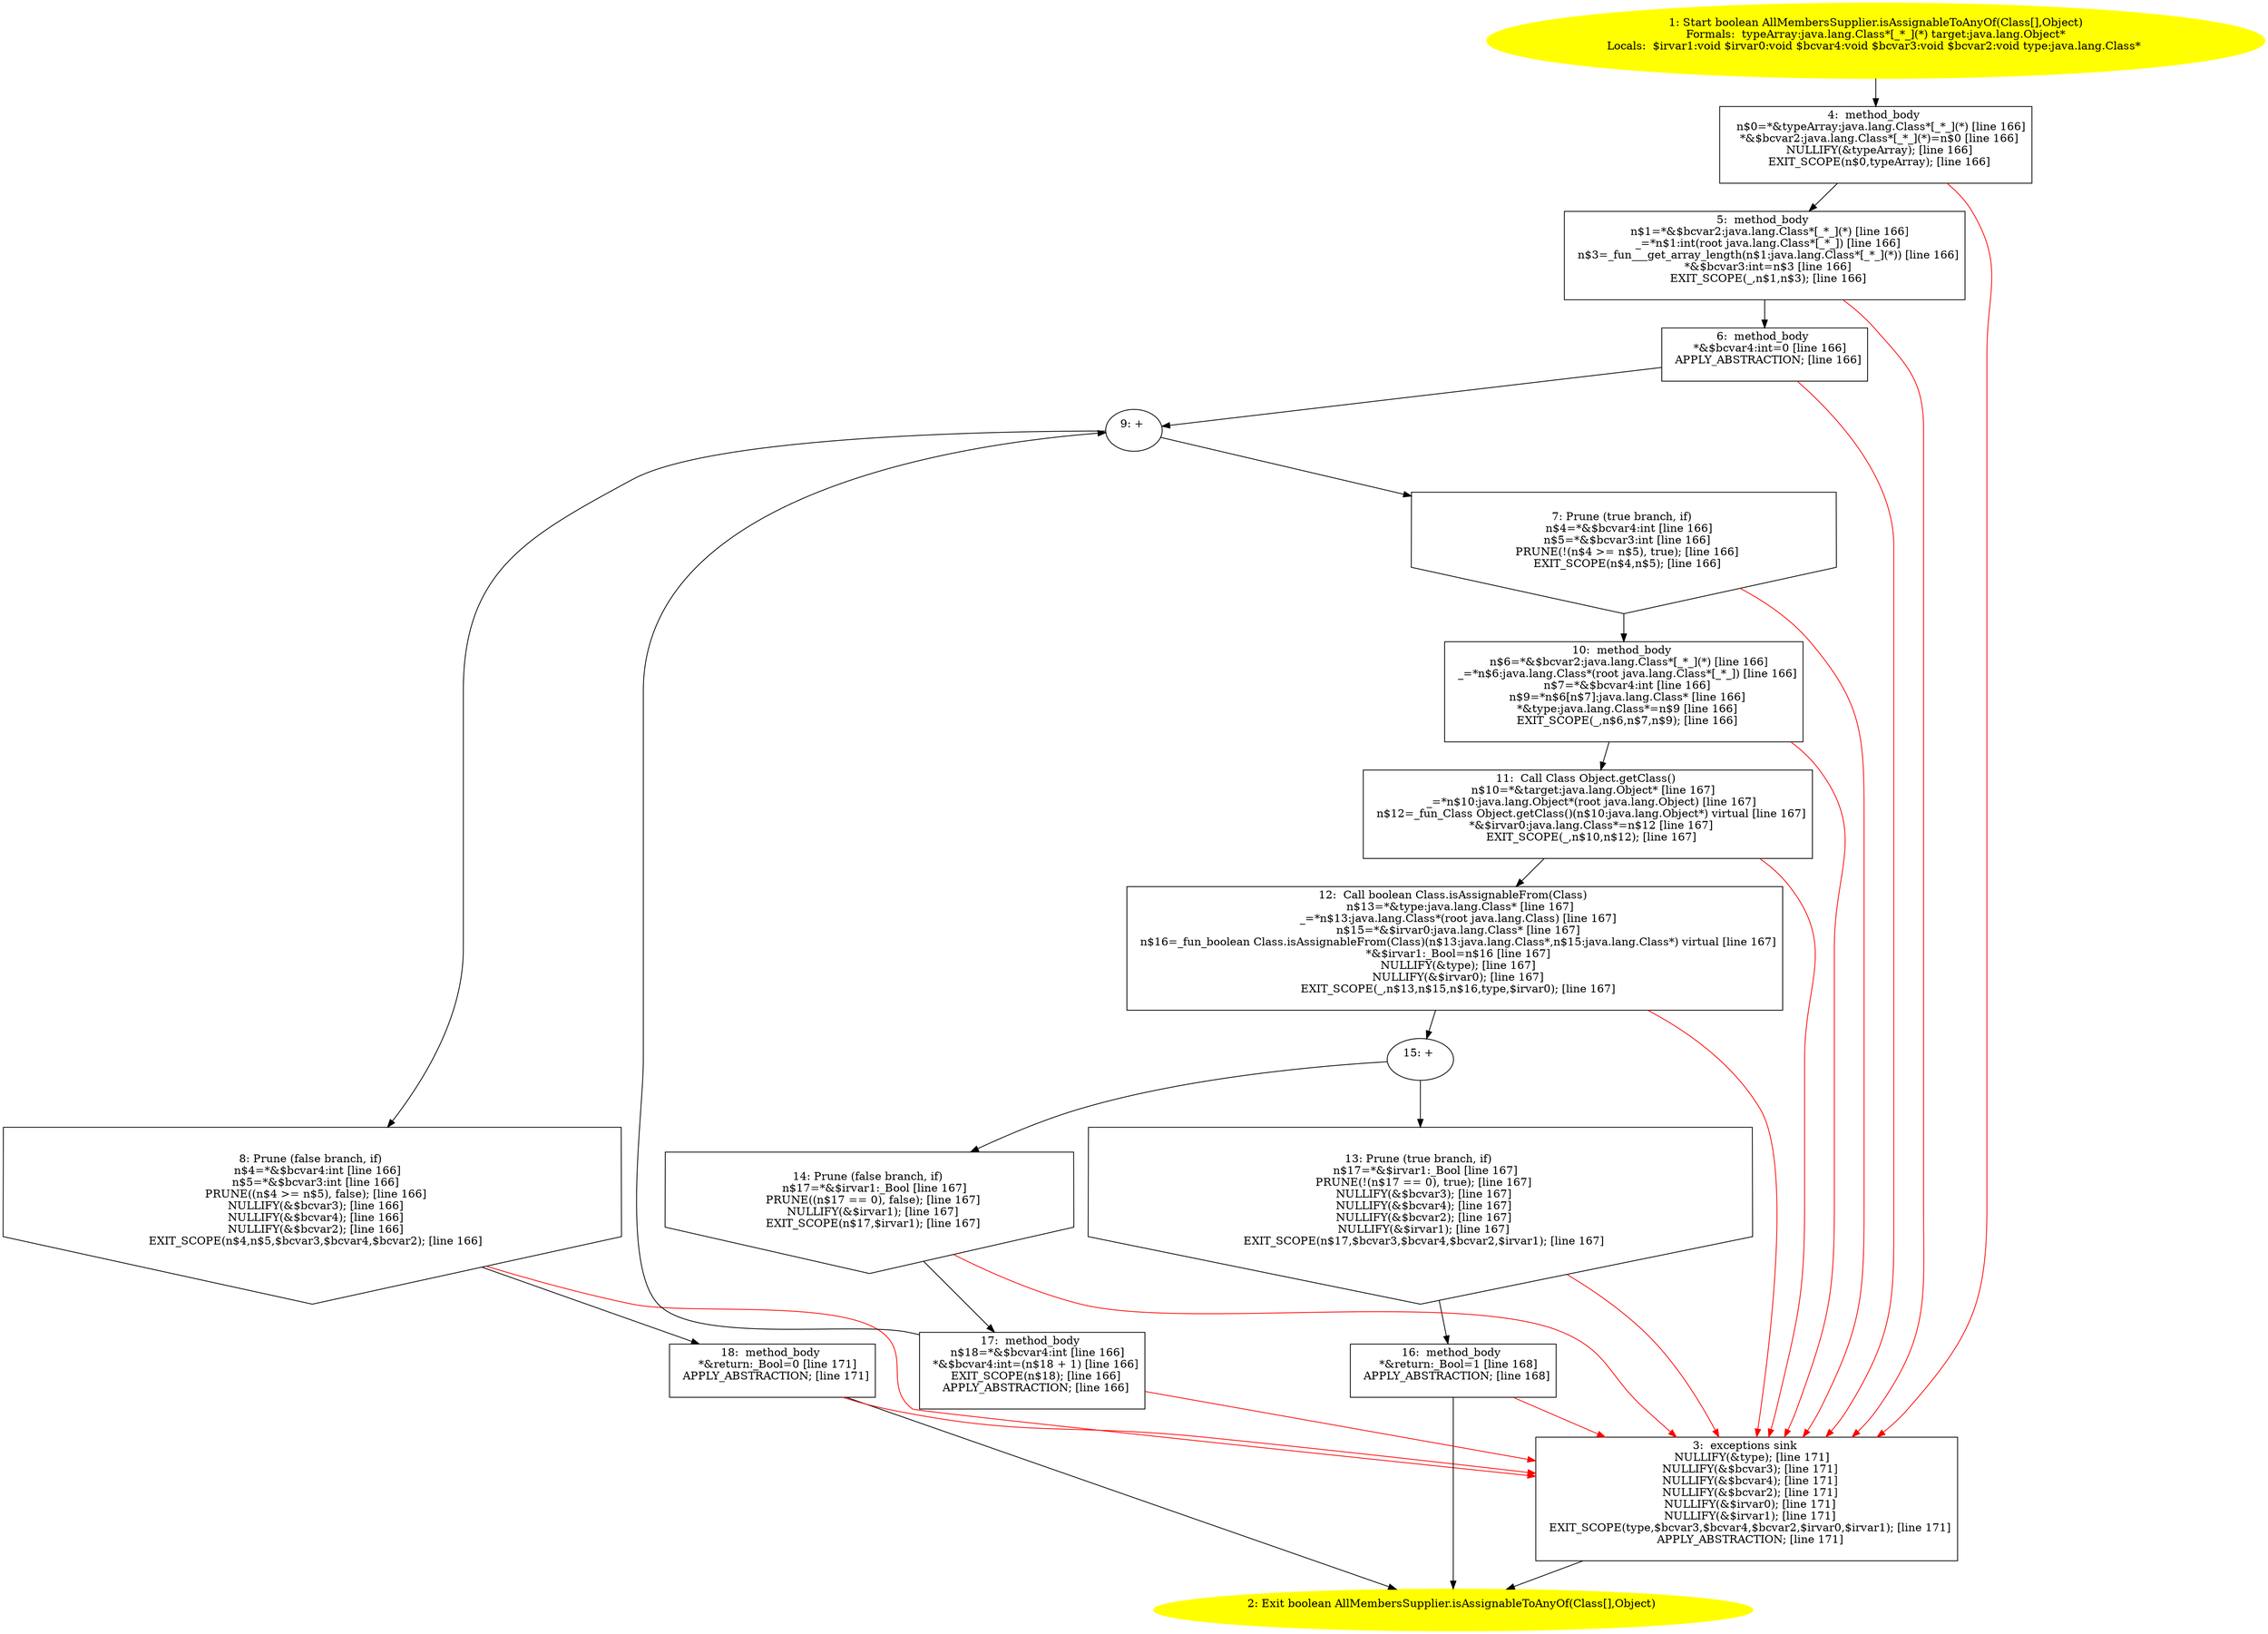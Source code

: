 /* @generated */
digraph cfg {
"org.junit.experimental.theories.internal.AllMembersSupplier.isAssignableToAnyOf(java.lang.Class[],ja.67a0e4f81758dfa60424f374370553ca_1" [label="1: Start boolean AllMembersSupplier.isAssignableToAnyOf(Class[],Object)\nFormals:  typeArray:java.lang.Class*[_*_](*) target:java.lang.Object*\nLocals:  $irvar1:void $irvar0:void $bcvar4:void $bcvar3:void $bcvar2:void type:java.lang.Class* \n  " color=yellow style=filled]
	

	 "org.junit.experimental.theories.internal.AllMembersSupplier.isAssignableToAnyOf(java.lang.Class[],ja.67a0e4f81758dfa60424f374370553ca_1" -> "org.junit.experimental.theories.internal.AllMembersSupplier.isAssignableToAnyOf(java.lang.Class[],ja.67a0e4f81758dfa60424f374370553ca_4" ;
"org.junit.experimental.theories.internal.AllMembersSupplier.isAssignableToAnyOf(java.lang.Class[],ja.67a0e4f81758dfa60424f374370553ca_2" [label="2: Exit boolean AllMembersSupplier.isAssignableToAnyOf(Class[],Object) \n  " color=yellow style=filled]
	

"org.junit.experimental.theories.internal.AllMembersSupplier.isAssignableToAnyOf(java.lang.Class[],ja.67a0e4f81758dfa60424f374370553ca_3" [label="3:  exceptions sink \n   NULLIFY(&type); [line 171]\n  NULLIFY(&$bcvar3); [line 171]\n  NULLIFY(&$bcvar4); [line 171]\n  NULLIFY(&$bcvar2); [line 171]\n  NULLIFY(&$irvar0); [line 171]\n  NULLIFY(&$irvar1); [line 171]\n  EXIT_SCOPE(type,$bcvar3,$bcvar4,$bcvar2,$irvar0,$irvar1); [line 171]\n  APPLY_ABSTRACTION; [line 171]\n " shape="box"]
	

	 "org.junit.experimental.theories.internal.AllMembersSupplier.isAssignableToAnyOf(java.lang.Class[],ja.67a0e4f81758dfa60424f374370553ca_3" -> "org.junit.experimental.theories.internal.AllMembersSupplier.isAssignableToAnyOf(java.lang.Class[],ja.67a0e4f81758dfa60424f374370553ca_2" ;
"org.junit.experimental.theories.internal.AllMembersSupplier.isAssignableToAnyOf(java.lang.Class[],ja.67a0e4f81758dfa60424f374370553ca_4" [label="4:  method_body \n   n$0=*&typeArray:java.lang.Class*[_*_](*) [line 166]\n  *&$bcvar2:java.lang.Class*[_*_](*)=n$0 [line 166]\n  NULLIFY(&typeArray); [line 166]\n  EXIT_SCOPE(n$0,typeArray); [line 166]\n " shape="box"]
	

	 "org.junit.experimental.theories.internal.AllMembersSupplier.isAssignableToAnyOf(java.lang.Class[],ja.67a0e4f81758dfa60424f374370553ca_4" -> "org.junit.experimental.theories.internal.AllMembersSupplier.isAssignableToAnyOf(java.lang.Class[],ja.67a0e4f81758dfa60424f374370553ca_5" ;
	 "org.junit.experimental.theories.internal.AllMembersSupplier.isAssignableToAnyOf(java.lang.Class[],ja.67a0e4f81758dfa60424f374370553ca_4" -> "org.junit.experimental.theories.internal.AllMembersSupplier.isAssignableToAnyOf(java.lang.Class[],ja.67a0e4f81758dfa60424f374370553ca_3" [color="red" ];
"org.junit.experimental.theories.internal.AllMembersSupplier.isAssignableToAnyOf(java.lang.Class[],ja.67a0e4f81758dfa60424f374370553ca_5" [label="5:  method_body \n   n$1=*&$bcvar2:java.lang.Class*[_*_](*) [line 166]\n  _=*n$1:int(root java.lang.Class*[_*_]) [line 166]\n  n$3=_fun___get_array_length(n$1:java.lang.Class*[_*_](*)) [line 166]\n  *&$bcvar3:int=n$3 [line 166]\n  EXIT_SCOPE(_,n$1,n$3); [line 166]\n " shape="box"]
	

	 "org.junit.experimental.theories.internal.AllMembersSupplier.isAssignableToAnyOf(java.lang.Class[],ja.67a0e4f81758dfa60424f374370553ca_5" -> "org.junit.experimental.theories.internal.AllMembersSupplier.isAssignableToAnyOf(java.lang.Class[],ja.67a0e4f81758dfa60424f374370553ca_6" ;
	 "org.junit.experimental.theories.internal.AllMembersSupplier.isAssignableToAnyOf(java.lang.Class[],ja.67a0e4f81758dfa60424f374370553ca_5" -> "org.junit.experimental.theories.internal.AllMembersSupplier.isAssignableToAnyOf(java.lang.Class[],ja.67a0e4f81758dfa60424f374370553ca_3" [color="red" ];
"org.junit.experimental.theories.internal.AllMembersSupplier.isAssignableToAnyOf(java.lang.Class[],ja.67a0e4f81758dfa60424f374370553ca_6" [label="6:  method_body \n   *&$bcvar4:int=0 [line 166]\n  APPLY_ABSTRACTION; [line 166]\n " shape="box"]
	

	 "org.junit.experimental.theories.internal.AllMembersSupplier.isAssignableToAnyOf(java.lang.Class[],ja.67a0e4f81758dfa60424f374370553ca_6" -> "org.junit.experimental.theories.internal.AllMembersSupplier.isAssignableToAnyOf(java.lang.Class[],ja.67a0e4f81758dfa60424f374370553ca_9" ;
	 "org.junit.experimental.theories.internal.AllMembersSupplier.isAssignableToAnyOf(java.lang.Class[],ja.67a0e4f81758dfa60424f374370553ca_6" -> "org.junit.experimental.theories.internal.AllMembersSupplier.isAssignableToAnyOf(java.lang.Class[],ja.67a0e4f81758dfa60424f374370553ca_3" [color="red" ];
"org.junit.experimental.theories.internal.AllMembersSupplier.isAssignableToAnyOf(java.lang.Class[],ja.67a0e4f81758dfa60424f374370553ca_7" [label="7: Prune (true branch, if) \n   n$4=*&$bcvar4:int [line 166]\n  n$5=*&$bcvar3:int [line 166]\n  PRUNE(!(n$4 >= n$5), true); [line 166]\n  EXIT_SCOPE(n$4,n$5); [line 166]\n " shape="invhouse"]
	

	 "org.junit.experimental.theories.internal.AllMembersSupplier.isAssignableToAnyOf(java.lang.Class[],ja.67a0e4f81758dfa60424f374370553ca_7" -> "org.junit.experimental.theories.internal.AllMembersSupplier.isAssignableToAnyOf(java.lang.Class[],ja.67a0e4f81758dfa60424f374370553ca_10" ;
	 "org.junit.experimental.theories.internal.AllMembersSupplier.isAssignableToAnyOf(java.lang.Class[],ja.67a0e4f81758dfa60424f374370553ca_7" -> "org.junit.experimental.theories.internal.AllMembersSupplier.isAssignableToAnyOf(java.lang.Class[],ja.67a0e4f81758dfa60424f374370553ca_3" [color="red" ];
"org.junit.experimental.theories.internal.AllMembersSupplier.isAssignableToAnyOf(java.lang.Class[],ja.67a0e4f81758dfa60424f374370553ca_8" [label="8: Prune (false branch, if) \n   n$4=*&$bcvar4:int [line 166]\n  n$5=*&$bcvar3:int [line 166]\n  PRUNE((n$4 >= n$5), false); [line 166]\n  NULLIFY(&$bcvar3); [line 166]\n  NULLIFY(&$bcvar4); [line 166]\n  NULLIFY(&$bcvar2); [line 166]\n  EXIT_SCOPE(n$4,n$5,$bcvar3,$bcvar4,$bcvar2); [line 166]\n " shape="invhouse"]
	

	 "org.junit.experimental.theories.internal.AllMembersSupplier.isAssignableToAnyOf(java.lang.Class[],ja.67a0e4f81758dfa60424f374370553ca_8" -> "org.junit.experimental.theories.internal.AllMembersSupplier.isAssignableToAnyOf(java.lang.Class[],ja.67a0e4f81758dfa60424f374370553ca_18" ;
	 "org.junit.experimental.theories.internal.AllMembersSupplier.isAssignableToAnyOf(java.lang.Class[],ja.67a0e4f81758dfa60424f374370553ca_8" -> "org.junit.experimental.theories.internal.AllMembersSupplier.isAssignableToAnyOf(java.lang.Class[],ja.67a0e4f81758dfa60424f374370553ca_3" [color="red" ];
"org.junit.experimental.theories.internal.AllMembersSupplier.isAssignableToAnyOf(java.lang.Class[],ja.67a0e4f81758dfa60424f374370553ca_9" [label="9: + \n  " ]
	

	 "org.junit.experimental.theories.internal.AllMembersSupplier.isAssignableToAnyOf(java.lang.Class[],ja.67a0e4f81758dfa60424f374370553ca_9" -> "org.junit.experimental.theories.internal.AllMembersSupplier.isAssignableToAnyOf(java.lang.Class[],ja.67a0e4f81758dfa60424f374370553ca_7" ;
	 "org.junit.experimental.theories.internal.AllMembersSupplier.isAssignableToAnyOf(java.lang.Class[],ja.67a0e4f81758dfa60424f374370553ca_9" -> "org.junit.experimental.theories.internal.AllMembersSupplier.isAssignableToAnyOf(java.lang.Class[],ja.67a0e4f81758dfa60424f374370553ca_8" ;
"org.junit.experimental.theories.internal.AllMembersSupplier.isAssignableToAnyOf(java.lang.Class[],ja.67a0e4f81758dfa60424f374370553ca_10" [label="10:  method_body \n   n$6=*&$bcvar2:java.lang.Class*[_*_](*) [line 166]\n  _=*n$6:java.lang.Class*(root java.lang.Class*[_*_]) [line 166]\n  n$7=*&$bcvar4:int [line 166]\n  n$9=*n$6[n$7]:java.lang.Class* [line 166]\n  *&type:java.lang.Class*=n$9 [line 166]\n  EXIT_SCOPE(_,n$6,n$7,n$9); [line 166]\n " shape="box"]
	

	 "org.junit.experimental.theories.internal.AllMembersSupplier.isAssignableToAnyOf(java.lang.Class[],ja.67a0e4f81758dfa60424f374370553ca_10" -> "org.junit.experimental.theories.internal.AllMembersSupplier.isAssignableToAnyOf(java.lang.Class[],ja.67a0e4f81758dfa60424f374370553ca_11" ;
	 "org.junit.experimental.theories.internal.AllMembersSupplier.isAssignableToAnyOf(java.lang.Class[],ja.67a0e4f81758dfa60424f374370553ca_10" -> "org.junit.experimental.theories.internal.AllMembersSupplier.isAssignableToAnyOf(java.lang.Class[],ja.67a0e4f81758dfa60424f374370553ca_3" [color="red" ];
"org.junit.experimental.theories.internal.AllMembersSupplier.isAssignableToAnyOf(java.lang.Class[],ja.67a0e4f81758dfa60424f374370553ca_11" [label="11:  Call Class Object.getClass() \n   n$10=*&target:java.lang.Object* [line 167]\n  _=*n$10:java.lang.Object*(root java.lang.Object) [line 167]\n  n$12=_fun_Class Object.getClass()(n$10:java.lang.Object*) virtual [line 167]\n  *&$irvar0:java.lang.Class*=n$12 [line 167]\n  EXIT_SCOPE(_,n$10,n$12); [line 167]\n " shape="box"]
	

	 "org.junit.experimental.theories.internal.AllMembersSupplier.isAssignableToAnyOf(java.lang.Class[],ja.67a0e4f81758dfa60424f374370553ca_11" -> "org.junit.experimental.theories.internal.AllMembersSupplier.isAssignableToAnyOf(java.lang.Class[],ja.67a0e4f81758dfa60424f374370553ca_12" ;
	 "org.junit.experimental.theories.internal.AllMembersSupplier.isAssignableToAnyOf(java.lang.Class[],ja.67a0e4f81758dfa60424f374370553ca_11" -> "org.junit.experimental.theories.internal.AllMembersSupplier.isAssignableToAnyOf(java.lang.Class[],ja.67a0e4f81758dfa60424f374370553ca_3" [color="red" ];
"org.junit.experimental.theories.internal.AllMembersSupplier.isAssignableToAnyOf(java.lang.Class[],ja.67a0e4f81758dfa60424f374370553ca_12" [label="12:  Call boolean Class.isAssignableFrom(Class) \n   n$13=*&type:java.lang.Class* [line 167]\n  _=*n$13:java.lang.Class*(root java.lang.Class) [line 167]\n  n$15=*&$irvar0:java.lang.Class* [line 167]\n  n$16=_fun_boolean Class.isAssignableFrom(Class)(n$13:java.lang.Class*,n$15:java.lang.Class*) virtual [line 167]\n  *&$irvar1:_Bool=n$16 [line 167]\n  NULLIFY(&type); [line 167]\n  NULLIFY(&$irvar0); [line 167]\n  EXIT_SCOPE(_,n$13,n$15,n$16,type,$irvar0); [line 167]\n " shape="box"]
	

	 "org.junit.experimental.theories.internal.AllMembersSupplier.isAssignableToAnyOf(java.lang.Class[],ja.67a0e4f81758dfa60424f374370553ca_12" -> "org.junit.experimental.theories.internal.AllMembersSupplier.isAssignableToAnyOf(java.lang.Class[],ja.67a0e4f81758dfa60424f374370553ca_15" ;
	 "org.junit.experimental.theories.internal.AllMembersSupplier.isAssignableToAnyOf(java.lang.Class[],ja.67a0e4f81758dfa60424f374370553ca_12" -> "org.junit.experimental.theories.internal.AllMembersSupplier.isAssignableToAnyOf(java.lang.Class[],ja.67a0e4f81758dfa60424f374370553ca_3" [color="red" ];
"org.junit.experimental.theories.internal.AllMembersSupplier.isAssignableToAnyOf(java.lang.Class[],ja.67a0e4f81758dfa60424f374370553ca_13" [label="13: Prune (true branch, if) \n   n$17=*&$irvar1:_Bool [line 167]\n  PRUNE(!(n$17 == 0), true); [line 167]\n  NULLIFY(&$bcvar3); [line 167]\n  NULLIFY(&$bcvar4); [line 167]\n  NULLIFY(&$bcvar2); [line 167]\n  NULLIFY(&$irvar1); [line 167]\n  EXIT_SCOPE(n$17,$bcvar3,$bcvar4,$bcvar2,$irvar1); [line 167]\n " shape="invhouse"]
	

	 "org.junit.experimental.theories.internal.AllMembersSupplier.isAssignableToAnyOf(java.lang.Class[],ja.67a0e4f81758dfa60424f374370553ca_13" -> "org.junit.experimental.theories.internal.AllMembersSupplier.isAssignableToAnyOf(java.lang.Class[],ja.67a0e4f81758dfa60424f374370553ca_16" ;
	 "org.junit.experimental.theories.internal.AllMembersSupplier.isAssignableToAnyOf(java.lang.Class[],ja.67a0e4f81758dfa60424f374370553ca_13" -> "org.junit.experimental.theories.internal.AllMembersSupplier.isAssignableToAnyOf(java.lang.Class[],ja.67a0e4f81758dfa60424f374370553ca_3" [color="red" ];
"org.junit.experimental.theories.internal.AllMembersSupplier.isAssignableToAnyOf(java.lang.Class[],ja.67a0e4f81758dfa60424f374370553ca_14" [label="14: Prune (false branch, if) \n   n$17=*&$irvar1:_Bool [line 167]\n  PRUNE((n$17 == 0), false); [line 167]\n  NULLIFY(&$irvar1); [line 167]\n  EXIT_SCOPE(n$17,$irvar1); [line 167]\n " shape="invhouse"]
	

	 "org.junit.experimental.theories.internal.AllMembersSupplier.isAssignableToAnyOf(java.lang.Class[],ja.67a0e4f81758dfa60424f374370553ca_14" -> "org.junit.experimental.theories.internal.AllMembersSupplier.isAssignableToAnyOf(java.lang.Class[],ja.67a0e4f81758dfa60424f374370553ca_17" ;
	 "org.junit.experimental.theories.internal.AllMembersSupplier.isAssignableToAnyOf(java.lang.Class[],ja.67a0e4f81758dfa60424f374370553ca_14" -> "org.junit.experimental.theories.internal.AllMembersSupplier.isAssignableToAnyOf(java.lang.Class[],ja.67a0e4f81758dfa60424f374370553ca_3" [color="red" ];
"org.junit.experimental.theories.internal.AllMembersSupplier.isAssignableToAnyOf(java.lang.Class[],ja.67a0e4f81758dfa60424f374370553ca_15" [label="15: + \n  " ]
	

	 "org.junit.experimental.theories.internal.AllMembersSupplier.isAssignableToAnyOf(java.lang.Class[],ja.67a0e4f81758dfa60424f374370553ca_15" -> "org.junit.experimental.theories.internal.AllMembersSupplier.isAssignableToAnyOf(java.lang.Class[],ja.67a0e4f81758dfa60424f374370553ca_13" ;
	 "org.junit.experimental.theories.internal.AllMembersSupplier.isAssignableToAnyOf(java.lang.Class[],ja.67a0e4f81758dfa60424f374370553ca_15" -> "org.junit.experimental.theories.internal.AllMembersSupplier.isAssignableToAnyOf(java.lang.Class[],ja.67a0e4f81758dfa60424f374370553ca_14" ;
"org.junit.experimental.theories.internal.AllMembersSupplier.isAssignableToAnyOf(java.lang.Class[],ja.67a0e4f81758dfa60424f374370553ca_16" [label="16:  method_body \n   *&return:_Bool=1 [line 168]\n  APPLY_ABSTRACTION; [line 168]\n " shape="box"]
	

	 "org.junit.experimental.theories.internal.AllMembersSupplier.isAssignableToAnyOf(java.lang.Class[],ja.67a0e4f81758dfa60424f374370553ca_16" -> "org.junit.experimental.theories.internal.AllMembersSupplier.isAssignableToAnyOf(java.lang.Class[],ja.67a0e4f81758dfa60424f374370553ca_2" ;
	 "org.junit.experimental.theories.internal.AllMembersSupplier.isAssignableToAnyOf(java.lang.Class[],ja.67a0e4f81758dfa60424f374370553ca_16" -> "org.junit.experimental.theories.internal.AllMembersSupplier.isAssignableToAnyOf(java.lang.Class[],ja.67a0e4f81758dfa60424f374370553ca_3" [color="red" ];
"org.junit.experimental.theories.internal.AllMembersSupplier.isAssignableToAnyOf(java.lang.Class[],ja.67a0e4f81758dfa60424f374370553ca_17" [label="17:  method_body \n   n$18=*&$bcvar4:int [line 166]\n  *&$bcvar4:int=(n$18 + 1) [line 166]\n  EXIT_SCOPE(n$18); [line 166]\n  APPLY_ABSTRACTION; [line 166]\n " shape="box"]
	

	 "org.junit.experimental.theories.internal.AllMembersSupplier.isAssignableToAnyOf(java.lang.Class[],ja.67a0e4f81758dfa60424f374370553ca_17" -> "org.junit.experimental.theories.internal.AllMembersSupplier.isAssignableToAnyOf(java.lang.Class[],ja.67a0e4f81758dfa60424f374370553ca_9" ;
	 "org.junit.experimental.theories.internal.AllMembersSupplier.isAssignableToAnyOf(java.lang.Class[],ja.67a0e4f81758dfa60424f374370553ca_17" -> "org.junit.experimental.theories.internal.AllMembersSupplier.isAssignableToAnyOf(java.lang.Class[],ja.67a0e4f81758dfa60424f374370553ca_3" [color="red" ];
"org.junit.experimental.theories.internal.AllMembersSupplier.isAssignableToAnyOf(java.lang.Class[],ja.67a0e4f81758dfa60424f374370553ca_18" [label="18:  method_body \n   *&return:_Bool=0 [line 171]\n  APPLY_ABSTRACTION; [line 171]\n " shape="box"]
	

	 "org.junit.experimental.theories.internal.AllMembersSupplier.isAssignableToAnyOf(java.lang.Class[],ja.67a0e4f81758dfa60424f374370553ca_18" -> "org.junit.experimental.theories.internal.AllMembersSupplier.isAssignableToAnyOf(java.lang.Class[],ja.67a0e4f81758dfa60424f374370553ca_2" ;
	 "org.junit.experimental.theories.internal.AllMembersSupplier.isAssignableToAnyOf(java.lang.Class[],ja.67a0e4f81758dfa60424f374370553ca_18" -> "org.junit.experimental.theories.internal.AllMembersSupplier.isAssignableToAnyOf(java.lang.Class[],ja.67a0e4f81758dfa60424f374370553ca_3" [color="red" ];
}
